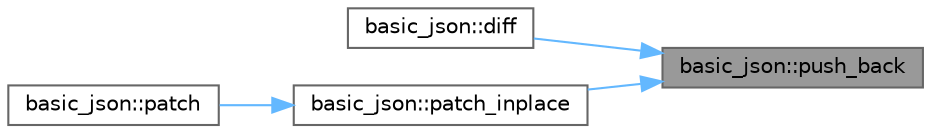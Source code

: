 digraph "basic_json::push_back"
{
 // LATEX_PDF_SIZE
  bgcolor="transparent";
  edge [fontname=Helvetica,fontsize=10,labelfontname=Helvetica,labelfontsize=10];
  node [fontname=Helvetica,fontsize=10,shape=box,height=0.2,width=0.4];
  rankdir="RL";
  Node1 [id="Node000001",label="basic_json::push_back",height=0.2,width=0.4,color="gray40", fillcolor="grey60", style="filled", fontcolor="black",tooltip="add an object to an array"];
  Node1 -> Node2 [id="edge4_Node000001_Node000002",dir="back",color="steelblue1",style="solid",tooltip=" "];
  Node2 [id="Node000002",label="basic_json::diff",height=0.2,width=0.4,color="grey40", fillcolor="white", style="filled",URL="$classbasic__json.html#a699ef418df577e75f28dfce6b04d6c2f",tooltip="creates a diff as a JSON patch"];
  Node1 -> Node3 [id="edge5_Node000001_Node000003",dir="back",color="steelblue1",style="solid",tooltip=" "];
  Node3 [id="Node000003",label="basic_json::patch_inplace",height=0.2,width=0.4,color="grey40", fillcolor="white", style="filled",URL="$classbasic__json.html#a693812b31e106dec9166e93d8f6dd7d7",tooltip="applies a JSON patch in-place without copying the object"];
  Node3 -> Node4 [id="edge6_Node000003_Node000004",dir="back",color="steelblue1",style="solid",tooltip=" "];
  Node4 [id="Node000004",label="basic_json::patch",height=0.2,width=0.4,color="grey40", fillcolor="white", style="filled",URL="$classbasic__json.html#a145a004c0a2fa5be84b260ecc98ab5d9",tooltip="applies a JSON patch to a copy of the current object"];
}
